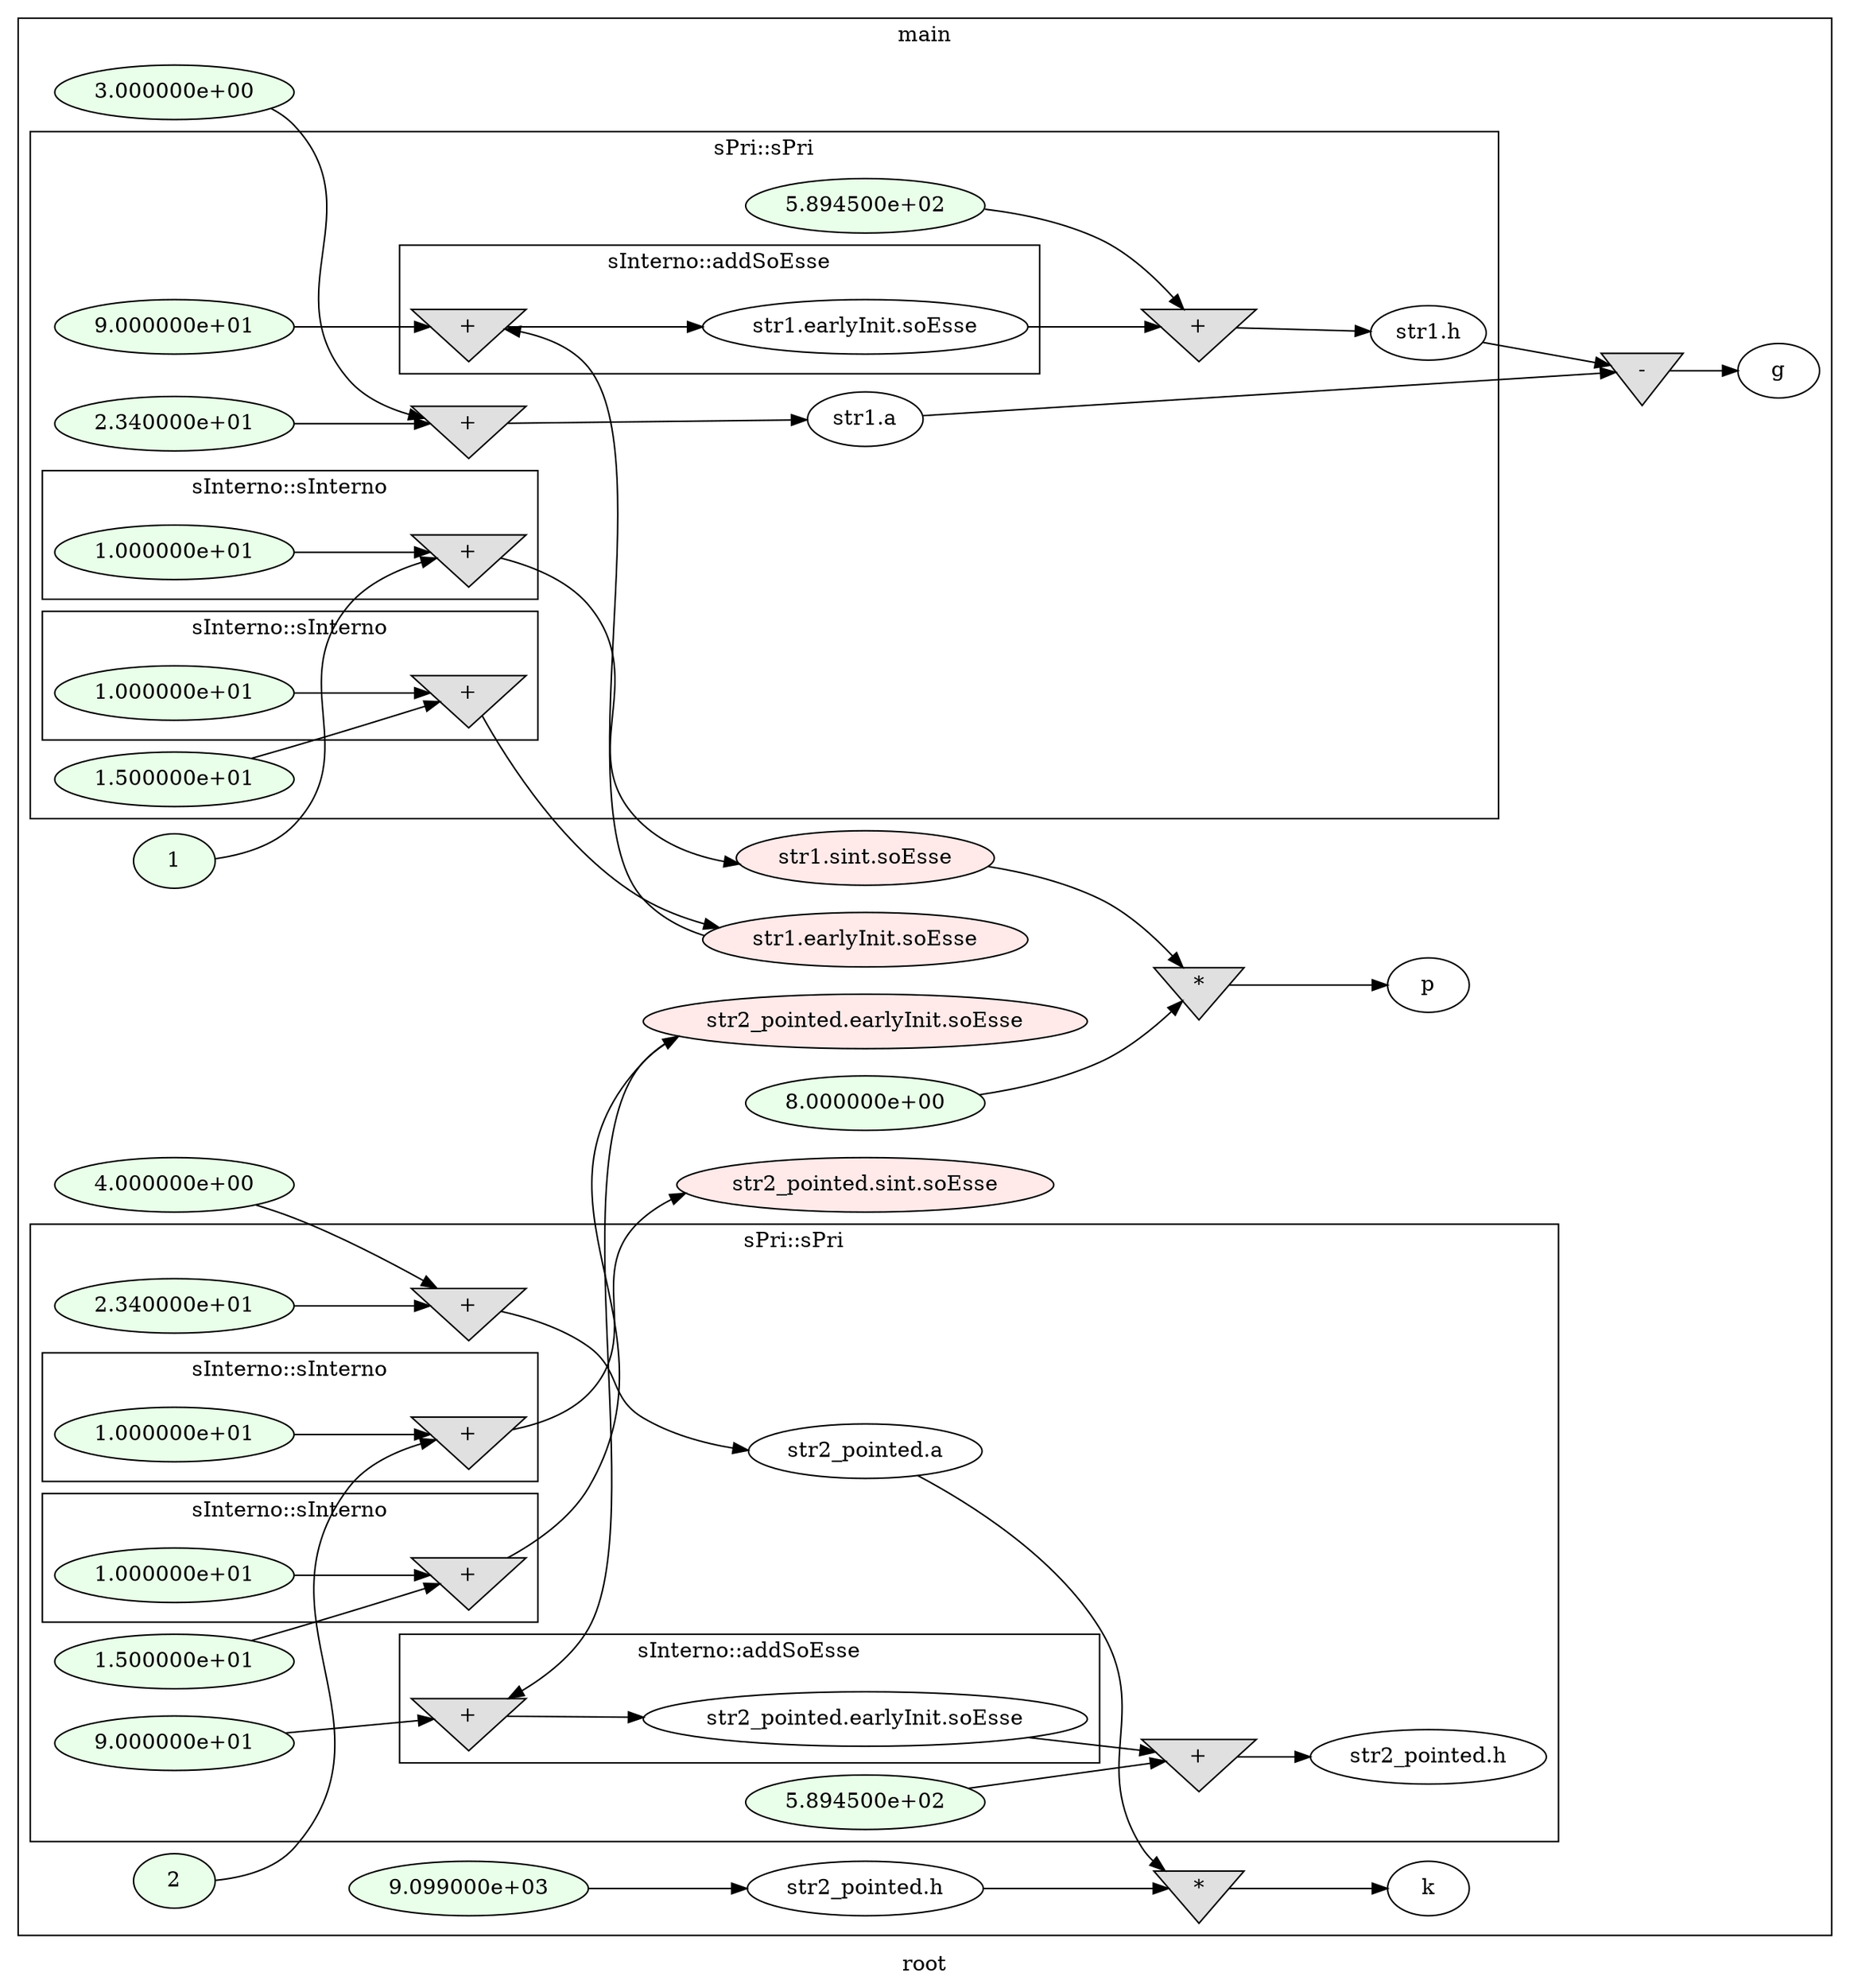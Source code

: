 digraph G
{
rankdir=LR;
label = "root";
subgraph cluster_1 {
label = "main";
parent = "G";
startinglines = "27_37_37";
	node_000001 [ label = "3.000000e+00", style=filled, fillcolor="#E9FFE9", startinglines=38 ]
	node_000002 [ label = "1", style=filled, fillcolor="#E9FFE9", startinglines=38 ]
	node_000011 [ label = "str1.sint.soEsse", style=filled, fillcolor="#FFE9E9", startinglines=11 ]
	node_000016 [ label = "str1.earlyInit.soEsse", style=filled, fillcolor="#FFE9E9", startinglines=11 ]
	node_000026 [ label = "4.000000e+00", style=filled, fillcolor="#E9FFE9", startinglines=39 ]
	node_000027 [ label = "2", style=filled, fillcolor="#E9FFE9", startinglines=39 ]
	node_000033 [ label = "str2_pointed.sint.soEsse", style=filled, fillcolor="#FFE9E9", startinglines=11 ]
	node_000038 [ label = "str2_pointed.earlyInit.soEsse", style=filled, fillcolor="#FFE9E9", startinglines=11 ]
	node_000048 [ label = "9.099000e+03", style=filled, fillcolor="#E9FFE9", startinglines=41 ]
	node_000049 [ label = "str2_pointed.h", startingline=41 ]
	node_000050 [ label = "8.000000e+00", style=filled, fillcolor="#E9FFE9", startinglines=43 ]
	node_000051 [ label = "*", shape=invtriangle, style=filled, fillcolor="#E0E0E0", startinglines=43 ]
	node_000052 [ label = "p", startingline=43 ]
	node_000053 [ label = "-", shape=invtriangle, style=filled, fillcolor="#E0E0E0", startinglines=45 ]
	node_000054 [ label = "g", startingline=45 ]
	node_000055 [ label = "*", shape=invtriangle, style=filled, fillcolor="#E0E0E0", startinglines=46 ]
	node_000056 [ label = "k", startingline=46 ]
subgraph cluster_2 {
label = "sPri::sPri";
parent = "cluster_1";
startinglines = "37_37_38";
	node_000013 [ label = "1.500000e+01", style=filled, fillcolor="#E9FFE9", startinglines=27 ]
	node_000017 [ label = "2.340000e+01", style=filled, fillcolor="#E9FFE9", startinglines=31 ]
	node_000018 [ label = "+", shape=invtriangle, style=filled, fillcolor="#E0E0E0", startinglines=31 ]
	node_000019 [ label = "str1.a", startingline=31 ]
	node_000020 [ label = "9.000000e+01", style=filled, fillcolor="#E9FFE9", startinglines=32 ]
	node_000023 [ label = "5.894500e+02", style=filled, fillcolor="#E9FFE9", startinglines=33 ]
	node_000024 [ label = "+", shape=invtriangle, style=filled, fillcolor="#E0E0E0", startinglines=33 ]
	node_000025 [ label = "str1.h", startingline=33 ]
subgraph cluster_3 {
label = "sInterno::sInterno";
parent = "cluster_2";
startinglines = "37_38_27";
	node_000009 [ label = "1.000000e+01", style=filled, fillcolor="#E9FFE9", startinglines=11 ]
	node_000010 [ label = "+", shape=invtriangle, style=filled, fillcolor="#E0E0E0", startinglines=11 ]
}
subgraph cluster_4 {
label = "sInterno::sInterno";
parent = "cluster_2";
startinglines = "27_11_27";
	node_000014 [ label = "1.000000e+01", style=filled, fillcolor="#E9FFE9", startinglines=11 ]
	node_000015 [ label = "+", shape=invtriangle, style=filled, fillcolor="#E0E0E0", startinglines=11 ]
}
subgraph cluster_5 {
label = "sInterno::addSoEsse";
parent = "cluster_2";
startinglines = "11_31_32";
	node_000021 [ label = "+", shape=invtriangle, style=filled, fillcolor="#E0E0E0", startinglines=16 ]
	node_000022 [ label = "str1.earlyInit.soEsse", startingline=16 ]
}
}
subgraph cluster_6 {
label = "sPri::sPri";
parent = "cluster_1";
startinglines = "16_33_39";
	node_000035 [ label = "1.500000e+01", style=filled, fillcolor="#E9FFE9", startinglines=27 ]
	node_000039 [ label = "2.340000e+01", style=filled, fillcolor="#E9FFE9", startinglines=31 ]
	node_000040 [ label = "+", shape=invtriangle, style=filled, fillcolor="#E0E0E0", startinglines=31 ]
	node_000041 [ label = "str2_pointed.a", startingline=31 ]
	node_000042 [ label = "9.000000e+01", style=filled, fillcolor="#E9FFE9", startinglines=32 ]
	node_000045 [ label = "5.894500e+02", style=filled, fillcolor="#E9FFE9", startinglines=33 ]
	node_000046 [ label = "+", shape=invtriangle, style=filled, fillcolor="#E0E0E0", startinglines=33 ]
	node_000047 [ label = "str2_pointed.h", startingline=33 ]
subgraph cluster_7 {
label = "sInterno::sInterno";
parent = "cluster_6";
startinglines = "33_39_27";
	node_000031 [ label = "1.000000e+01", style=filled, fillcolor="#E9FFE9", startinglines=11 ]
	node_000032 [ label = "+", shape=invtriangle, style=filled, fillcolor="#E0E0E0", startinglines=11 ]
}
subgraph cluster_8 {
label = "sInterno::sInterno";
parent = "cluster_6";
startinglines = "27_11_27";
	node_000036 [ label = "1.000000e+01", style=filled, fillcolor="#E9FFE9", startinglines=11 ]
	node_000037 [ label = "+", shape=invtriangle, style=filled, fillcolor="#E0E0E0", startinglines=11 ]
}
subgraph cluster_9 {
label = "sInterno::addSoEsse";
parent = "cluster_6";
startinglines = "11_31_32";
	node_000043 [ label = "+", shape=invtriangle, style=filled, fillcolor="#E0E0E0", startinglines=16 ]
	node_000044 [ label = "str2_pointed.earlyInit.soEsse", startingline=16 ]
}
}
}
	node_000001 -> node_000018
	node_000002 -> node_000010
	node_000011 -> node_000051
	node_000016 -> node_000021
	node_000026 -> node_000040
	node_000027 -> node_000032
	node_000038 -> node_000043
	node_000048 -> node_000049
	node_000049 -> node_000055
	node_000050 -> node_000051
	node_000051 -> node_000052
	node_000053 -> node_000054
	node_000055 -> node_000056
	node_000013 -> node_000015
	node_000017 -> node_000018
	node_000018 -> node_000019
	node_000019 -> node_000053
	node_000020 -> node_000021
	node_000023 -> node_000024
	node_000024 -> node_000025
	node_000025 -> node_000053
	node_000009 -> node_000010
	node_000010 -> node_000011
	node_000014 -> node_000015
	node_000015 -> node_000016
	node_000021 -> node_000022
	node_000022 -> node_000024
	node_000035 -> node_000037
	node_000039 -> node_000040
	node_000040 -> node_000041
	node_000041 -> node_000055
	node_000042 -> node_000043
	node_000045 -> node_000046
	node_000046 -> node_000047
	node_000031 -> node_000032
	node_000032 -> node_000033
	node_000036 -> node_000037
	node_000037 -> node_000038
	node_000043 -> node_000044
	node_000044 -> node_000046
}
